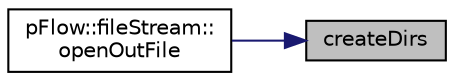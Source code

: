 digraph "createDirs"
{
 // LATEX_PDF_SIZE
  edge [fontname="Helvetica",fontsize="10",labelfontname="Helvetica",labelfontsize="10"];
  node [fontname="Helvetica",fontsize="10",shape=record];
  rankdir="RL";
  Node1 [label="createDirs",height=0.2,width=0.4,color="black", fillcolor="grey75", style="filled", fontcolor="black",tooltip="Operate on dir path only Create dir based on the path and returns the canonical path."];
  Node1 -> Node2 [dir="back",color="midnightblue",fontsize="10",style="solid",fontname="Helvetica"];
  Node2 [label="pFlow::fileStream::\lopenOutFile",height=0.2,width=0.4,color="black", fillcolor="white", style="filled",URL="$classpFlow_1_1fileStream.html#a8d6b427b76776c3ef060ad31d8ea44fd",tooltip="open output file"];
}
